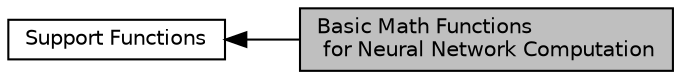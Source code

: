 digraph "Basic Math Functions for Neural Network Computation"
{
  edge [fontname="Helvetica",fontsize="10",labelfontname="Helvetica",labelfontsize="10"];
  node [fontname="Helvetica",fontsize="10",shape=box];
  rankdir=LR;
  Node1 [label="Basic Math Functions\l for Neural Network Computation",height=0.2,width=0.4,color="black", fillcolor="grey75", style="filled", fontcolor="black",tooltip=" "];
  Node2 [label="Support Functions",height=0.2,width=0.4,color="black", fillcolor="white", style="filled",URL="$group__group_support.html",tooltip=" "];
  Node2->Node1 [shape=plaintext, dir="back", style="solid"];
}
